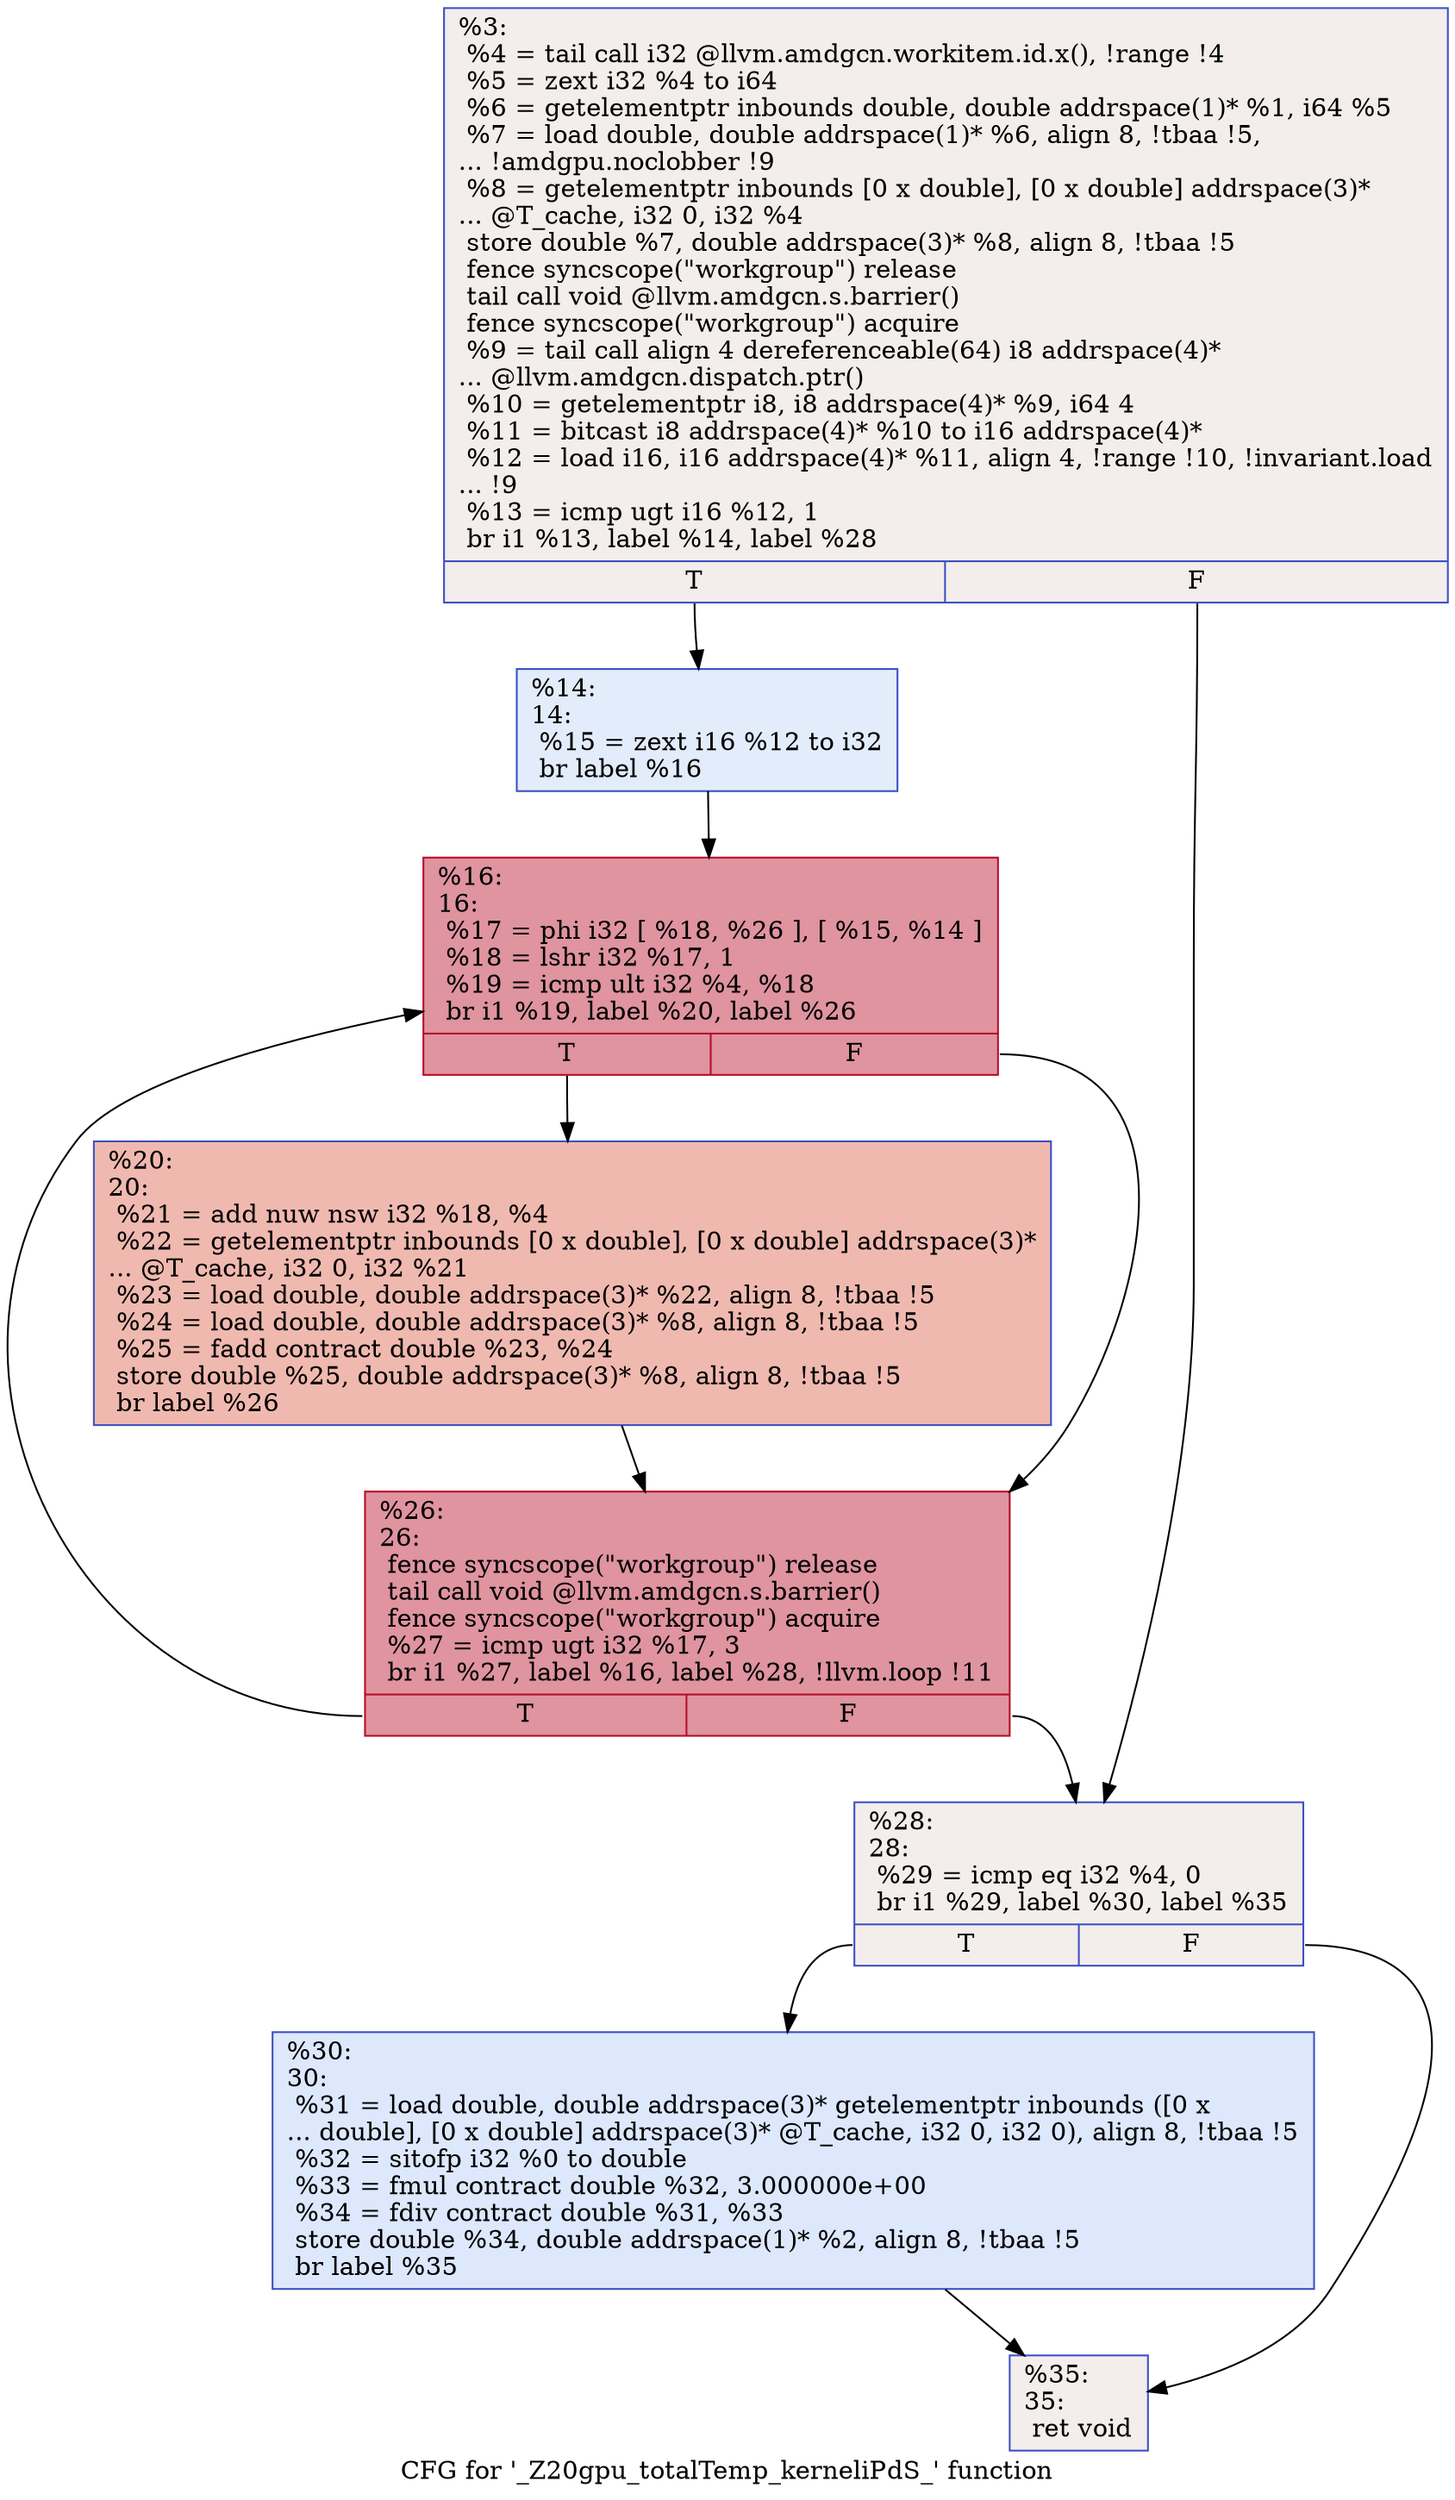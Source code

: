 digraph "CFG for '_Z20gpu_totalTemp_kerneliPdS_' function" {
	label="CFG for '_Z20gpu_totalTemp_kerneliPdS_' function";

	Node0x4b9ad40 [shape=record,color="#3d50c3ff", style=filled, fillcolor="#e3d9d370",label="{%3:\l  %4 = tail call i32 @llvm.amdgcn.workitem.id.x(), !range !4\l  %5 = zext i32 %4 to i64\l  %6 = getelementptr inbounds double, double addrspace(1)* %1, i64 %5\l  %7 = load double, double addrspace(1)* %6, align 8, !tbaa !5,\l... !amdgpu.noclobber !9\l  %8 = getelementptr inbounds [0 x double], [0 x double] addrspace(3)*\l... @T_cache, i32 0, i32 %4\l  store double %7, double addrspace(3)* %8, align 8, !tbaa !5\l  fence syncscope(\"workgroup\") release\l  tail call void @llvm.amdgcn.s.barrier()\l  fence syncscope(\"workgroup\") acquire\l  %9 = tail call align 4 dereferenceable(64) i8 addrspace(4)*\l... @llvm.amdgcn.dispatch.ptr()\l  %10 = getelementptr i8, i8 addrspace(4)* %9, i64 4\l  %11 = bitcast i8 addrspace(4)* %10 to i16 addrspace(4)*\l  %12 = load i16, i16 addrspace(4)* %11, align 4, !range !10, !invariant.load\l... !9\l  %13 = icmp ugt i16 %12, 1\l  br i1 %13, label %14, label %28\l|{<s0>T|<s1>F}}"];
	Node0x4b9ad40:s0 -> Node0x4b9dc80;
	Node0x4b9ad40:s1 -> Node0x4b9dd10;
	Node0x4b9dc80 [shape=record,color="#3d50c3ff", style=filled, fillcolor="#bfd3f670",label="{%14:\l14:                                               \l  %15 = zext i16 %12 to i32\l  br label %16\l}"];
	Node0x4b9dc80 -> Node0x4b9dec0;
	Node0x4b9dec0 [shape=record,color="#b70d28ff", style=filled, fillcolor="#b70d2870",label="{%16:\l16:                                               \l  %17 = phi i32 [ %18, %26 ], [ %15, %14 ]\l  %18 = lshr i32 %17, 1\l  %19 = icmp ult i32 %4, %18\l  br i1 %19, label %20, label %26\l|{<s0>T|<s1>F}}"];
	Node0x4b9dec0:s0 -> Node0x4b9e2d0;
	Node0x4b9dec0:s1 -> Node0x4b9c6a0;
	Node0x4b9e2d0 [shape=record,color="#3d50c3ff", style=filled, fillcolor="#de614d70",label="{%20:\l20:                                               \l  %21 = add nuw nsw i32 %18, %4\l  %22 = getelementptr inbounds [0 x double], [0 x double] addrspace(3)*\l... @T_cache, i32 0, i32 %21\l  %23 = load double, double addrspace(3)* %22, align 8, !tbaa !5\l  %24 = load double, double addrspace(3)* %8, align 8, !tbaa !5\l  %25 = fadd contract double %23, %24\l  store double %25, double addrspace(3)* %8, align 8, !tbaa !5\l  br label %26\l}"];
	Node0x4b9e2d0 -> Node0x4b9c6a0;
	Node0x4b9c6a0 [shape=record,color="#b70d28ff", style=filled, fillcolor="#b70d2870",label="{%26:\l26:                                               \l  fence syncscope(\"workgroup\") release\l  tail call void @llvm.amdgcn.s.barrier()\l  fence syncscope(\"workgroup\") acquire\l  %27 = icmp ugt i32 %17, 3\l  br i1 %27, label %16, label %28, !llvm.loop !11\l|{<s0>T|<s1>F}}"];
	Node0x4b9c6a0:s0 -> Node0x4b9dec0;
	Node0x4b9c6a0:s1 -> Node0x4b9dd10;
	Node0x4b9dd10 [shape=record,color="#3d50c3ff", style=filled, fillcolor="#e3d9d370",label="{%28:\l28:                                               \l  %29 = icmp eq i32 %4, 0\l  br i1 %29, label %30, label %35\l|{<s0>T|<s1>F}}"];
	Node0x4b9dd10:s0 -> Node0x4b9ebd0;
	Node0x4b9dd10:s1 -> Node0x4b9ec20;
	Node0x4b9ebd0 [shape=record,color="#3d50c3ff", style=filled, fillcolor="#b2ccfb70",label="{%30:\l30:                                               \l  %31 = load double, double addrspace(3)* getelementptr inbounds ([0 x\l... double], [0 x double] addrspace(3)* @T_cache, i32 0, i32 0), align 8, !tbaa !5\l  %32 = sitofp i32 %0 to double\l  %33 = fmul contract double %32, 3.000000e+00\l  %34 = fdiv contract double %31, %33\l  store double %34, double addrspace(1)* %2, align 8, !tbaa !5\l  br label %35\l}"];
	Node0x4b9ebd0 -> Node0x4b9ec20;
	Node0x4b9ec20 [shape=record,color="#3d50c3ff", style=filled, fillcolor="#e3d9d370",label="{%35:\l35:                                               \l  ret void\l}"];
}

